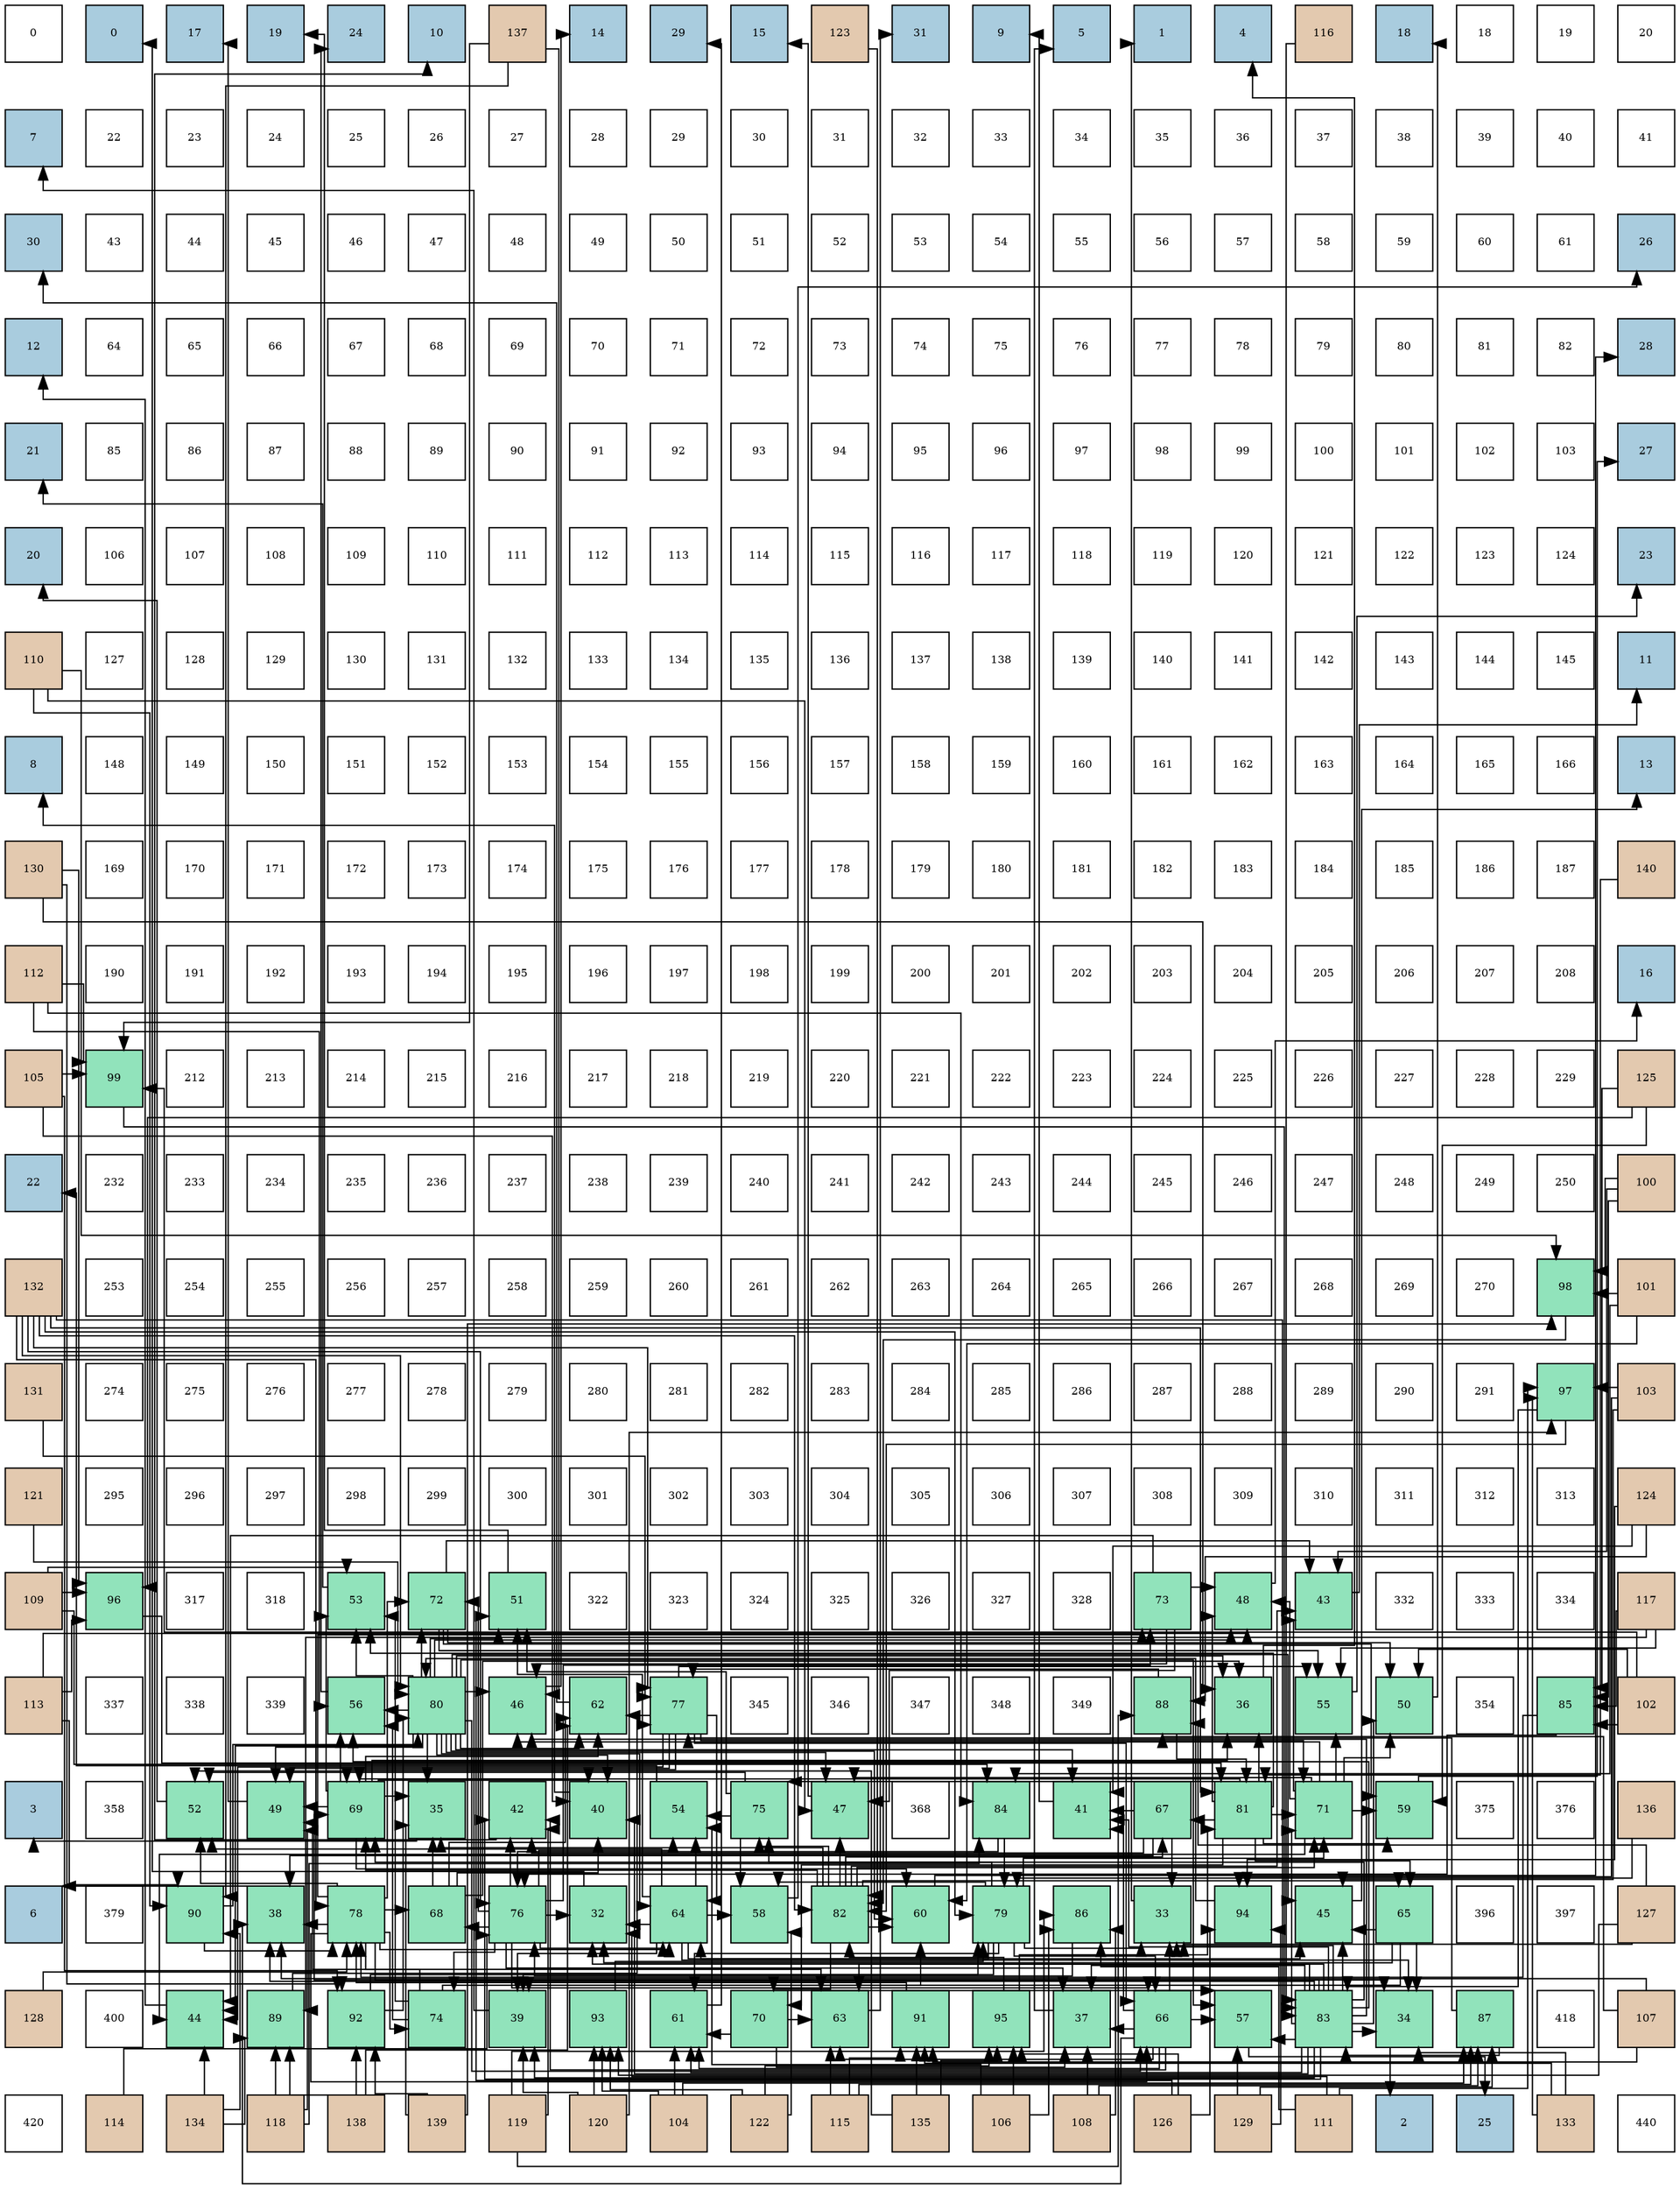 digraph layout{
 rankdir=TB;
 splines=ortho;
 node [style=filled shape=square fixedsize=true width=0.6];
0[label="0", fontsize=8, fillcolor="#ffffff"];
1[label="0", fontsize=8, fillcolor="#a9ccde"];
2[label="17", fontsize=8, fillcolor="#a9ccde"];
3[label="19", fontsize=8, fillcolor="#a9ccde"];
4[label="24", fontsize=8, fillcolor="#a9ccde"];
5[label="10", fontsize=8, fillcolor="#a9ccde"];
6[label="137", fontsize=8, fillcolor="#e3c9af"];
7[label="14", fontsize=8, fillcolor="#a9ccde"];
8[label="29", fontsize=8, fillcolor="#a9ccde"];
9[label="15", fontsize=8, fillcolor="#a9ccde"];
10[label="123", fontsize=8, fillcolor="#e3c9af"];
11[label="31", fontsize=8, fillcolor="#a9ccde"];
12[label="9", fontsize=8, fillcolor="#a9ccde"];
13[label="5", fontsize=8, fillcolor="#a9ccde"];
14[label="1", fontsize=8, fillcolor="#a9ccde"];
15[label="4", fontsize=8, fillcolor="#a9ccde"];
16[label="116", fontsize=8, fillcolor="#e3c9af"];
17[label="18", fontsize=8, fillcolor="#a9ccde"];
18[label="18", fontsize=8, fillcolor="#ffffff"];
19[label="19", fontsize=8, fillcolor="#ffffff"];
20[label="20", fontsize=8, fillcolor="#ffffff"];
21[label="7", fontsize=8, fillcolor="#a9ccde"];
22[label="22", fontsize=8, fillcolor="#ffffff"];
23[label="23", fontsize=8, fillcolor="#ffffff"];
24[label="24", fontsize=8, fillcolor="#ffffff"];
25[label="25", fontsize=8, fillcolor="#ffffff"];
26[label="26", fontsize=8, fillcolor="#ffffff"];
27[label="27", fontsize=8, fillcolor="#ffffff"];
28[label="28", fontsize=8, fillcolor="#ffffff"];
29[label="29", fontsize=8, fillcolor="#ffffff"];
30[label="30", fontsize=8, fillcolor="#ffffff"];
31[label="31", fontsize=8, fillcolor="#ffffff"];
32[label="32", fontsize=8, fillcolor="#ffffff"];
33[label="33", fontsize=8, fillcolor="#ffffff"];
34[label="34", fontsize=8, fillcolor="#ffffff"];
35[label="35", fontsize=8, fillcolor="#ffffff"];
36[label="36", fontsize=8, fillcolor="#ffffff"];
37[label="37", fontsize=8, fillcolor="#ffffff"];
38[label="38", fontsize=8, fillcolor="#ffffff"];
39[label="39", fontsize=8, fillcolor="#ffffff"];
40[label="40", fontsize=8, fillcolor="#ffffff"];
41[label="41", fontsize=8, fillcolor="#ffffff"];
42[label="30", fontsize=8, fillcolor="#a9ccde"];
43[label="43", fontsize=8, fillcolor="#ffffff"];
44[label="44", fontsize=8, fillcolor="#ffffff"];
45[label="45", fontsize=8, fillcolor="#ffffff"];
46[label="46", fontsize=8, fillcolor="#ffffff"];
47[label="47", fontsize=8, fillcolor="#ffffff"];
48[label="48", fontsize=8, fillcolor="#ffffff"];
49[label="49", fontsize=8, fillcolor="#ffffff"];
50[label="50", fontsize=8, fillcolor="#ffffff"];
51[label="51", fontsize=8, fillcolor="#ffffff"];
52[label="52", fontsize=8, fillcolor="#ffffff"];
53[label="53", fontsize=8, fillcolor="#ffffff"];
54[label="54", fontsize=8, fillcolor="#ffffff"];
55[label="55", fontsize=8, fillcolor="#ffffff"];
56[label="56", fontsize=8, fillcolor="#ffffff"];
57[label="57", fontsize=8, fillcolor="#ffffff"];
58[label="58", fontsize=8, fillcolor="#ffffff"];
59[label="59", fontsize=8, fillcolor="#ffffff"];
60[label="60", fontsize=8, fillcolor="#ffffff"];
61[label="61", fontsize=8, fillcolor="#ffffff"];
62[label="26", fontsize=8, fillcolor="#a9ccde"];
63[label="12", fontsize=8, fillcolor="#a9ccde"];
64[label="64", fontsize=8, fillcolor="#ffffff"];
65[label="65", fontsize=8, fillcolor="#ffffff"];
66[label="66", fontsize=8, fillcolor="#ffffff"];
67[label="67", fontsize=8, fillcolor="#ffffff"];
68[label="68", fontsize=8, fillcolor="#ffffff"];
69[label="69", fontsize=8, fillcolor="#ffffff"];
70[label="70", fontsize=8, fillcolor="#ffffff"];
71[label="71", fontsize=8, fillcolor="#ffffff"];
72[label="72", fontsize=8, fillcolor="#ffffff"];
73[label="73", fontsize=8, fillcolor="#ffffff"];
74[label="74", fontsize=8, fillcolor="#ffffff"];
75[label="75", fontsize=8, fillcolor="#ffffff"];
76[label="76", fontsize=8, fillcolor="#ffffff"];
77[label="77", fontsize=8, fillcolor="#ffffff"];
78[label="78", fontsize=8, fillcolor="#ffffff"];
79[label="79", fontsize=8, fillcolor="#ffffff"];
80[label="80", fontsize=8, fillcolor="#ffffff"];
81[label="81", fontsize=8, fillcolor="#ffffff"];
82[label="82", fontsize=8, fillcolor="#ffffff"];
83[label="28", fontsize=8, fillcolor="#a9ccde"];
84[label="21", fontsize=8, fillcolor="#a9ccde"];
85[label="85", fontsize=8, fillcolor="#ffffff"];
86[label="86", fontsize=8, fillcolor="#ffffff"];
87[label="87", fontsize=8, fillcolor="#ffffff"];
88[label="88", fontsize=8, fillcolor="#ffffff"];
89[label="89", fontsize=8, fillcolor="#ffffff"];
90[label="90", fontsize=8, fillcolor="#ffffff"];
91[label="91", fontsize=8, fillcolor="#ffffff"];
92[label="92", fontsize=8, fillcolor="#ffffff"];
93[label="93", fontsize=8, fillcolor="#ffffff"];
94[label="94", fontsize=8, fillcolor="#ffffff"];
95[label="95", fontsize=8, fillcolor="#ffffff"];
96[label="96", fontsize=8, fillcolor="#ffffff"];
97[label="97", fontsize=8, fillcolor="#ffffff"];
98[label="98", fontsize=8, fillcolor="#ffffff"];
99[label="99", fontsize=8, fillcolor="#ffffff"];
100[label="100", fontsize=8, fillcolor="#ffffff"];
101[label="101", fontsize=8, fillcolor="#ffffff"];
102[label="102", fontsize=8, fillcolor="#ffffff"];
103[label="103", fontsize=8, fillcolor="#ffffff"];
104[label="27", fontsize=8, fillcolor="#a9ccde"];
105[label="20", fontsize=8, fillcolor="#a9ccde"];
106[label="106", fontsize=8, fillcolor="#ffffff"];
107[label="107", fontsize=8, fillcolor="#ffffff"];
108[label="108", fontsize=8, fillcolor="#ffffff"];
109[label="109", fontsize=8, fillcolor="#ffffff"];
110[label="110", fontsize=8, fillcolor="#ffffff"];
111[label="111", fontsize=8, fillcolor="#ffffff"];
112[label="112", fontsize=8, fillcolor="#ffffff"];
113[label="113", fontsize=8, fillcolor="#ffffff"];
114[label="114", fontsize=8, fillcolor="#ffffff"];
115[label="115", fontsize=8, fillcolor="#ffffff"];
116[label="116", fontsize=8, fillcolor="#ffffff"];
117[label="117", fontsize=8, fillcolor="#ffffff"];
118[label="118", fontsize=8, fillcolor="#ffffff"];
119[label="119", fontsize=8, fillcolor="#ffffff"];
120[label="120", fontsize=8, fillcolor="#ffffff"];
121[label="121", fontsize=8, fillcolor="#ffffff"];
122[label="122", fontsize=8, fillcolor="#ffffff"];
123[label="123", fontsize=8, fillcolor="#ffffff"];
124[label="124", fontsize=8, fillcolor="#ffffff"];
125[label="23", fontsize=8, fillcolor="#a9ccde"];
126[label="110", fontsize=8, fillcolor="#e3c9af"];
127[label="127", fontsize=8, fillcolor="#ffffff"];
128[label="128", fontsize=8, fillcolor="#ffffff"];
129[label="129", fontsize=8, fillcolor="#ffffff"];
130[label="130", fontsize=8, fillcolor="#ffffff"];
131[label="131", fontsize=8, fillcolor="#ffffff"];
132[label="132", fontsize=8, fillcolor="#ffffff"];
133[label="133", fontsize=8, fillcolor="#ffffff"];
134[label="134", fontsize=8, fillcolor="#ffffff"];
135[label="135", fontsize=8, fillcolor="#ffffff"];
136[label="136", fontsize=8, fillcolor="#ffffff"];
137[label="137", fontsize=8, fillcolor="#ffffff"];
138[label="138", fontsize=8, fillcolor="#ffffff"];
139[label="139", fontsize=8, fillcolor="#ffffff"];
140[label="140", fontsize=8, fillcolor="#ffffff"];
141[label="141", fontsize=8, fillcolor="#ffffff"];
142[label="142", fontsize=8, fillcolor="#ffffff"];
143[label="143", fontsize=8, fillcolor="#ffffff"];
144[label="144", fontsize=8, fillcolor="#ffffff"];
145[label="145", fontsize=8, fillcolor="#ffffff"];
146[label="11", fontsize=8, fillcolor="#a9ccde"];
147[label="8", fontsize=8, fillcolor="#a9ccde"];
148[label="148", fontsize=8, fillcolor="#ffffff"];
149[label="149", fontsize=8, fillcolor="#ffffff"];
150[label="150", fontsize=8, fillcolor="#ffffff"];
151[label="151", fontsize=8, fillcolor="#ffffff"];
152[label="152", fontsize=8, fillcolor="#ffffff"];
153[label="153", fontsize=8, fillcolor="#ffffff"];
154[label="154", fontsize=8, fillcolor="#ffffff"];
155[label="155", fontsize=8, fillcolor="#ffffff"];
156[label="156", fontsize=8, fillcolor="#ffffff"];
157[label="157", fontsize=8, fillcolor="#ffffff"];
158[label="158", fontsize=8, fillcolor="#ffffff"];
159[label="159", fontsize=8, fillcolor="#ffffff"];
160[label="160", fontsize=8, fillcolor="#ffffff"];
161[label="161", fontsize=8, fillcolor="#ffffff"];
162[label="162", fontsize=8, fillcolor="#ffffff"];
163[label="163", fontsize=8, fillcolor="#ffffff"];
164[label="164", fontsize=8, fillcolor="#ffffff"];
165[label="165", fontsize=8, fillcolor="#ffffff"];
166[label="166", fontsize=8, fillcolor="#ffffff"];
167[label="13", fontsize=8, fillcolor="#a9ccde"];
168[label="130", fontsize=8, fillcolor="#e3c9af"];
169[label="169", fontsize=8, fillcolor="#ffffff"];
170[label="170", fontsize=8, fillcolor="#ffffff"];
171[label="171", fontsize=8, fillcolor="#ffffff"];
172[label="172", fontsize=8, fillcolor="#ffffff"];
173[label="173", fontsize=8, fillcolor="#ffffff"];
174[label="174", fontsize=8, fillcolor="#ffffff"];
175[label="175", fontsize=8, fillcolor="#ffffff"];
176[label="176", fontsize=8, fillcolor="#ffffff"];
177[label="177", fontsize=8, fillcolor="#ffffff"];
178[label="178", fontsize=8, fillcolor="#ffffff"];
179[label="179", fontsize=8, fillcolor="#ffffff"];
180[label="180", fontsize=8, fillcolor="#ffffff"];
181[label="181", fontsize=8, fillcolor="#ffffff"];
182[label="182", fontsize=8, fillcolor="#ffffff"];
183[label="183", fontsize=8, fillcolor="#ffffff"];
184[label="184", fontsize=8, fillcolor="#ffffff"];
185[label="185", fontsize=8, fillcolor="#ffffff"];
186[label="186", fontsize=8, fillcolor="#ffffff"];
187[label="187", fontsize=8, fillcolor="#ffffff"];
188[label="140", fontsize=8, fillcolor="#e3c9af"];
189[label="112", fontsize=8, fillcolor="#e3c9af"];
190[label="190", fontsize=8, fillcolor="#ffffff"];
191[label="191", fontsize=8, fillcolor="#ffffff"];
192[label="192", fontsize=8, fillcolor="#ffffff"];
193[label="193", fontsize=8, fillcolor="#ffffff"];
194[label="194", fontsize=8, fillcolor="#ffffff"];
195[label="195", fontsize=8, fillcolor="#ffffff"];
196[label="196", fontsize=8, fillcolor="#ffffff"];
197[label="197", fontsize=8, fillcolor="#ffffff"];
198[label="198", fontsize=8, fillcolor="#ffffff"];
199[label="199", fontsize=8, fillcolor="#ffffff"];
200[label="200", fontsize=8, fillcolor="#ffffff"];
201[label="201", fontsize=8, fillcolor="#ffffff"];
202[label="202", fontsize=8, fillcolor="#ffffff"];
203[label="203", fontsize=8, fillcolor="#ffffff"];
204[label="204", fontsize=8, fillcolor="#ffffff"];
205[label="205", fontsize=8, fillcolor="#ffffff"];
206[label="206", fontsize=8, fillcolor="#ffffff"];
207[label="207", fontsize=8, fillcolor="#ffffff"];
208[label="208", fontsize=8, fillcolor="#ffffff"];
209[label="16", fontsize=8, fillcolor="#a9ccde"];
210[label="105", fontsize=8, fillcolor="#e3c9af"];
211[label="99", fontsize=8, fillcolor="#91e3bb"];
212[label="212", fontsize=8, fillcolor="#ffffff"];
213[label="213", fontsize=8, fillcolor="#ffffff"];
214[label="214", fontsize=8, fillcolor="#ffffff"];
215[label="215", fontsize=8, fillcolor="#ffffff"];
216[label="216", fontsize=8, fillcolor="#ffffff"];
217[label="217", fontsize=8, fillcolor="#ffffff"];
218[label="218", fontsize=8, fillcolor="#ffffff"];
219[label="219", fontsize=8, fillcolor="#ffffff"];
220[label="220", fontsize=8, fillcolor="#ffffff"];
221[label="221", fontsize=8, fillcolor="#ffffff"];
222[label="222", fontsize=8, fillcolor="#ffffff"];
223[label="223", fontsize=8, fillcolor="#ffffff"];
224[label="224", fontsize=8, fillcolor="#ffffff"];
225[label="225", fontsize=8, fillcolor="#ffffff"];
226[label="226", fontsize=8, fillcolor="#ffffff"];
227[label="227", fontsize=8, fillcolor="#ffffff"];
228[label="228", fontsize=8, fillcolor="#ffffff"];
229[label="229", fontsize=8, fillcolor="#ffffff"];
230[label="125", fontsize=8, fillcolor="#e3c9af"];
231[label="22", fontsize=8, fillcolor="#a9ccde"];
232[label="232", fontsize=8, fillcolor="#ffffff"];
233[label="233", fontsize=8, fillcolor="#ffffff"];
234[label="234", fontsize=8, fillcolor="#ffffff"];
235[label="235", fontsize=8, fillcolor="#ffffff"];
236[label="236", fontsize=8, fillcolor="#ffffff"];
237[label="237", fontsize=8, fillcolor="#ffffff"];
238[label="238", fontsize=8, fillcolor="#ffffff"];
239[label="239", fontsize=8, fillcolor="#ffffff"];
240[label="240", fontsize=8, fillcolor="#ffffff"];
241[label="241", fontsize=8, fillcolor="#ffffff"];
242[label="242", fontsize=8, fillcolor="#ffffff"];
243[label="243", fontsize=8, fillcolor="#ffffff"];
244[label="244", fontsize=8, fillcolor="#ffffff"];
245[label="245", fontsize=8, fillcolor="#ffffff"];
246[label="246", fontsize=8, fillcolor="#ffffff"];
247[label="247", fontsize=8, fillcolor="#ffffff"];
248[label="248", fontsize=8, fillcolor="#ffffff"];
249[label="249", fontsize=8, fillcolor="#ffffff"];
250[label="250", fontsize=8, fillcolor="#ffffff"];
251[label="100", fontsize=8, fillcolor="#e3c9af"];
252[label="132", fontsize=8, fillcolor="#e3c9af"];
253[label="253", fontsize=8, fillcolor="#ffffff"];
254[label="254", fontsize=8, fillcolor="#ffffff"];
255[label="255", fontsize=8, fillcolor="#ffffff"];
256[label="256", fontsize=8, fillcolor="#ffffff"];
257[label="257", fontsize=8, fillcolor="#ffffff"];
258[label="258", fontsize=8, fillcolor="#ffffff"];
259[label="259", fontsize=8, fillcolor="#ffffff"];
260[label="260", fontsize=8, fillcolor="#ffffff"];
261[label="261", fontsize=8, fillcolor="#ffffff"];
262[label="262", fontsize=8, fillcolor="#ffffff"];
263[label="263", fontsize=8, fillcolor="#ffffff"];
264[label="264", fontsize=8, fillcolor="#ffffff"];
265[label="265", fontsize=8, fillcolor="#ffffff"];
266[label="266", fontsize=8, fillcolor="#ffffff"];
267[label="267", fontsize=8, fillcolor="#ffffff"];
268[label="268", fontsize=8, fillcolor="#ffffff"];
269[label="269", fontsize=8, fillcolor="#ffffff"];
270[label="270", fontsize=8, fillcolor="#ffffff"];
271[label="98", fontsize=8, fillcolor="#91e3bb"];
272[label="101", fontsize=8, fillcolor="#e3c9af"];
273[label="131", fontsize=8, fillcolor="#e3c9af"];
274[label="274", fontsize=8, fillcolor="#ffffff"];
275[label="275", fontsize=8, fillcolor="#ffffff"];
276[label="276", fontsize=8, fillcolor="#ffffff"];
277[label="277", fontsize=8, fillcolor="#ffffff"];
278[label="278", fontsize=8, fillcolor="#ffffff"];
279[label="279", fontsize=8, fillcolor="#ffffff"];
280[label="280", fontsize=8, fillcolor="#ffffff"];
281[label="281", fontsize=8, fillcolor="#ffffff"];
282[label="282", fontsize=8, fillcolor="#ffffff"];
283[label="283", fontsize=8, fillcolor="#ffffff"];
284[label="284", fontsize=8, fillcolor="#ffffff"];
285[label="285", fontsize=8, fillcolor="#ffffff"];
286[label="286", fontsize=8, fillcolor="#ffffff"];
287[label="287", fontsize=8, fillcolor="#ffffff"];
288[label="288", fontsize=8, fillcolor="#ffffff"];
289[label="289", fontsize=8, fillcolor="#ffffff"];
290[label="290", fontsize=8, fillcolor="#ffffff"];
291[label="291", fontsize=8, fillcolor="#ffffff"];
292[label="97", fontsize=8, fillcolor="#91e3bb"];
293[label="103", fontsize=8, fillcolor="#e3c9af"];
294[label="121", fontsize=8, fillcolor="#e3c9af"];
295[label="295", fontsize=8, fillcolor="#ffffff"];
296[label="296", fontsize=8, fillcolor="#ffffff"];
297[label="297", fontsize=8, fillcolor="#ffffff"];
298[label="298", fontsize=8, fillcolor="#ffffff"];
299[label="299", fontsize=8, fillcolor="#ffffff"];
300[label="300", fontsize=8, fillcolor="#ffffff"];
301[label="301", fontsize=8, fillcolor="#ffffff"];
302[label="302", fontsize=8, fillcolor="#ffffff"];
303[label="303", fontsize=8, fillcolor="#ffffff"];
304[label="304", fontsize=8, fillcolor="#ffffff"];
305[label="305", fontsize=8, fillcolor="#ffffff"];
306[label="306", fontsize=8, fillcolor="#ffffff"];
307[label="307", fontsize=8, fillcolor="#ffffff"];
308[label="308", fontsize=8, fillcolor="#ffffff"];
309[label="309", fontsize=8, fillcolor="#ffffff"];
310[label="310", fontsize=8, fillcolor="#ffffff"];
311[label="311", fontsize=8, fillcolor="#ffffff"];
312[label="312", fontsize=8, fillcolor="#ffffff"];
313[label="313", fontsize=8, fillcolor="#ffffff"];
314[label="124", fontsize=8, fillcolor="#e3c9af"];
315[label="109", fontsize=8, fillcolor="#e3c9af"];
316[label="96", fontsize=8, fillcolor="#91e3bb"];
317[label="317", fontsize=8, fillcolor="#ffffff"];
318[label="318", fontsize=8, fillcolor="#ffffff"];
319[label="53", fontsize=8, fillcolor="#91e3bb"];
320[label="72", fontsize=8, fillcolor="#91e3bb"];
321[label="51", fontsize=8, fillcolor="#91e3bb"];
322[label="322", fontsize=8, fillcolor="#ffffff"];
323[label="323", fontsize=8, fillcolor="#ffffff"];
324[label="324", fontsize=8, fillcolor="#ffffff"];
325[label="325", fontsize=8, fillcolor="#ffffff"];
326[label="326", fontsize=8, fillcolor="#ffffff"];
327[label="327", fontsize=8, fillcolor="#ffffff"];
328[label="328", fontsize=8, fillcolor="#ffffff"];
329[label="73", fontsize=8, fillcolor="#91e3bb"];
330[label="48", fontsize=8, fillcolor="#91e3bb"];
331[label="43", fontsize=8, fillcolor="#91e3bb"];
332[label="332", fontsize=8, fillcolor="#ffffff"];
333[label="333", fontsize=8, fillcolor="#ffffff"];
334[label="334", fontsize=8, fillcolor="#ffffff"];
335[label="117", fontsize=8, fillcolor="#e3c9af"];
336[label="113", fontsize=8, fillcolor="#e3c9af"];
337[label="337", fontsize=8, fillcolor="#ffffff"];
338[label="338", fontsize=8, fillcolor="#ffffff"];
339[label="339", fontsize=8, fillcolor="#ffffff"];
340[label="56", fontsize=8, fillcolor="#91e3bb"];
341[label="80", fontsize=8, fillcolor="#91e3bb"];
342[label="46", fontsize=8, fillcolor="#91e3bb"];
343[label="62", fontsize=8, fillcolor="#91e3bb"];
344[label="77", fontsize=8, fillcolor="#91e3bb"];
345[label="345", fontsize=8, fillcolor="#ffffff"];
346[label="346", fontsize=8, fillcolor="#ffffff"];
347[label="347", fontsize=8, fillcolor="#ffffff"];
348[label="348", fontsize=8, fillcolor="#ffffff"];
349[label="349", fontsize=8, fillcolor="#ffffff"];
350[label="88", fontsize=8, fillcolor="#91e3bb"];
351[label="36", fontsize=8, fillcolor="#91e3bb"];
352[label="55", fontsize=8, fillcolor="#91e3bb"];
353[label="50", fontsize=8, fillcolor="#91e3bb"];
354[label="354", fontsize=8, fillcolor="#ffffff"];
355[label="85", fontsize=8, fillcolor="#91e3bb"];
356[label="102", fontsize=8, fillcolor="#e3c9af"];
357[label="3", fontsize=8, fillcolor="#a9ccde"];
358[label="358", fontsize=8, fillcolor="#ffffff"];
359[label="52", fontsize=8, fillcolor="#91e3bb"];
360[label="49", fontsize=8, fillcolor="#91e3bb"];
361[label="69", fontsize=8, fillcolor="#91e3bb"];
362[label="35", fontsize=8, fillcolor="#91e3bb"];
363[label="42", fontsize=8, fillcolor="#91e3bb"];
364[label="40", fontsize=8, fillcolor="#91e3bb"];
365[label="54", fontsize=8, fillcolor="#91e3bb"];
366[label="75", fontsize=8, fillcolor="#91e3bb"];
367[label="47", fontsize=8, fillcolor="#91e3bb"];
368[label="368", fontsize=8, fillcolor="#ffffff"];
369[label="84", fontsize=8, fillcolor="#91e3bb"];
370[label="41", fontsize=8, fillcolor="#91e3bb"];
371[label="67", fontsize=8, fillcolor="#91e3bb"];
372[label="81", fontsize=8, fillcolor="#91e3bb"];
373[label="71", fontsize=8, fillcolor="#91e3bb"];
374[label="59", fontsize=8, fillcolor="#91e3bb"];
375[label="375", fontsize=8, fillcolor="#ffffff"];
376[label="376", fontsize=8, fillcolor="#ffffff"];
377[label="136", fontsize=8, fillcolor="#e3c9af"];
378[label="6", fontsize=8, fillcolor="#a9ccde"];
379[label="379", fontsize=8, fillcolor="#ffffff"];
380[label="90", fontsize=8, fillcolor="#91e3bb"];
381[label="38", fontsize=8, fillcolor="#91e3bb"];
382[label="78", fontsize=8, fillcolor="#91e3bb"];
383[label="68", fontsize=8, fillcolor="#91e3bb"];
384[label="76", fontsize=8, fillcolor="#91e3bb"];
385[label="32", fontsize=8, fillcolor="#91e3bb"];
386[label="64", fontsize=8, fillcolor="#91e3bb"];
387[label="58", fontsize=8, fillcolor="#91e3bb"];
388[label="82", fontsize=8, fillcolor="#91e3bb"];
389[label="60", fontsize=8, fillcolor="#91e3bb"];
390[label="79", fontsize=8, fillcolor="#91e3bb"];
391[label="86", fontsize=8, fillcolor="#91e3bb"];
392[label="33", fontsize=8, fillcolor="#91e3bb"];
393[label="94", fontsize=8, fillcolor="#91e3bb"];
394[label="45", fontsize=8, fillcolor="#91e3bb"];
395[label="65", fontsize=8, fillcolor="#91e3bb"];
396[label="396", fontsize=8, fillcolor="#ffffff"];
397[label="397", fontsize=8, fillcolor="#ffffff"];
398[label="127", fontsize=8, fillcolor="#e3c9af"];
399[label="128", fontsize=8, fillcolor="#e3c9af"];
400[label="400", fontsize=8, fillcolor="#ffffff"];
401[label="44", fontsize=8, fillcolor="#91e3bb"];
402[label="89", fontsize=8, fillcolor="#91e3bb"];
403[label="92", fontsize=8, fillcolor="#91e3bb"];
404[label="74", fontsize=8, fillcolor="#91e3bb"];
405[label="39", fontsize=8, fillcolor="#91e3bb"];
406[label="93", fontsize=8, fillcolor="#91e3bb"];
407[label="61", fontsize=8, fillcolor="#91e3bb"];
408[label="70", fontsize=8, fillcolor="#91e3bb"];
409[label="63", fontsize=8, fillcolor="#91e3bb"];
410[label="91", fontsize=8, fillcolor="#91e3bb"];
411[label="95", fontsize=8, fillcolor="#91e3bb"];
412[label="37", fontsize=8, fillcolor="#91e3bb"];
413[label="66", fontsize=8, fillcolor="#91e3bb"];
414[label="57", fontsize=8, fillcolor="#91e3bb"];
415[label="83", fontsize=8, fillcolor="#91e3bb"];
416[label="34", fontsize=8, fillcolor="#91e3bb"];
417[label="87", fontsize=8, fillcolor="#91e3bb"];
418[label="418", fontsize=8, fillcolor="#ffffff"];
419[label="107", fontsize=8, fillcolor="#e3c9af"];
420[label="420", fontsize=8, fillcolor="#ffffff"];
421[label="114", fontsize=8, fillcolor="#e3c9af"];
422[label="134", fontsize=8, fillcolor="#e3c9af"];
423[label="118", fontsize=8, fillcolor="#e3c9af"];
424[label="138", fontsize=8, fillcolor="#e3c9af"];
425[label="139", fontsize=8, fillcolor="#e3c9af"];
426[label="119", fontsize=8, fillcolor="#e3c9af"];
427[label="120", fontsize=8, fillcolor="#e3c9af"];
428[label="104", fontsize=8, fillcolor="#e3c9af"];
429[label="122", fontsize=8, fillcolor="#e3c9af"];
430[label="115", fontsize=8, fillcolor="#e3c9af"];
431[label="135", fontsize=8, fillcolor="#e3c9af"];
432[label="106", fontsize=8, fillcolor="#e3c9af"];
433[label="108", fontsize=8, fillcolor="#e3c9af"];
434[label="126", fontsize=8, fillcolor="#e3c9af"];
435[label="129", fontsize=8, fillcolor="#e3c9af"];
436[label="111", fontsize=8, fillcolor="#e3c9af"];
437[label="2", fontsize=8, fillcolor="#a9ccde"];
438[label="25", fontsize=8, fillcolor="#a9ccde"];
439[label="133", fontsize=8, fillcolor="#e3c9af"];
440[label="440", fontsize=8, fillcolor="#ffffff"];
edge [constraint=false, style=vis];385 -> 1;
392 -> 14;
416 -> 437;
362 -> 357;
351 -> 15;
412 -> 13;
381 -> 378;
405 -> 21;
364 -> 147;
370 -> 12;
363 -> 5;
331 -> 146;
401 -> 63;
394 -> 167;
342 -> 7;
367 -> 9;
330 -> 209;
360 -> 2;
353 -> 17;
321 -> 3;
359 -> 105;
319 -> 84;
365 -> 231;
352 -> 125;
340 -> 4;
414 -> 438;
387 -> 62;
374 -> 104;
389 -> 83;
407 -> 8;
343 -> 42;
409 -> 11;
386 -> 385;
386 -> 416;
386 -> 405;
386 -> 394;
386 -> 321;
386 -> 359;
386 -> 365;
386 -> 387;
395 -> 385;
395 -> 416;
395 -> 405;
395 -> 394;
413 -> 392;
413 -> 412;
413 -> 381;
413 -> 370;
413 -> 363;
413 -> 414;
413 -> 407;
413 -> 409;
371 -> 392;
371 -> 381;
371 -> 370;
371 -> 363;
383 -> 362;
383 -> 351;
383 -> 364;
383 -> 343;
361 -> 362;
361 -> 351;
361 -> 364;
361 -> 360;
361 -> 319;
361 -> 340;
361 -> 389;
361 -> 343;
408 -> 412;
408 -> 414;
408 -> 407;
408 -> 409;
373 -> 331;
373 -> 401;
373 -> 342;
373 -> 367;
373 -> 330;
373 -> 353;
373 -> 352;
373 -> 374;
320 -> 331;
320 -> 353;
320 -> 352;
320 -> 374;
329 -> 401;
329 -> 342;
329 -> 367;
329 -> 330;
404 -> 360;
404 -> 319;
404 -> 340;
404 -> 389;
366 -> 321;
366 -> 359;
366 -> 365;
366 -> 387;
384 -> 385;
384 -> 412;
384 -> 363;
384 -> 365;
384 -> 386;
384 -> 413;
384 -> 383;
384 -> 320;
384 -> 329;
384 -> 404;
344 -> 401;
344 -> 360;
344 -> 352;
344 -> 343;
344 -> 386;
344 -> 413;
344 -> 361;
344 -> 373;
382 -> 416;
382 -> 381;
382 -> 359;
382 -> 409;
382 -> 386;
382 -> 413;
382 -> 383;
382 -> 320;
382 -> 329;
382 -> 404;
390 -> 392;
390 -> 405;
390 -> 387;
390 -> 407;
390 -> 386;
390 -> 413;
390 -> 361;
390 -> 373;
341 -> 362;
341 -> 351;
341 -> 364;
341 -> 370;
341 -> 401;
341 -> 394;
341 -> 342;
341 -> 367;
341 -> 330;
341 -> 360;
341 -> 321;
341 -> 319;
341 -> 340;
341 -> 414;
341 -> 389;
341 -> 343;
341 -> 386;
341 -> 413;
341 -> 320;
372 -> 351;
372 -> 330;
372 -> 319;
372 -> 374;
372 -> 395;
372 -> 371;
372 -> 361;
372 -> 408;
372 -> 373;
372 -> 366;
388 -> 362;
388 -> 331;
388 -> 367;
388 -> 389;
388 -> 395;
388 -> 371;
388 -> 361;
388 -> 408;
388 -> 373;
388 -> 366;
415 -> 385;
415 -> 392;
415 -> 416;
415 -> 412;
415 -> 381;
415 -> 405;
415 -> 364;
415 -> 370;
415 -> 363;
415 -> 394;
415 -> 342;
415 -> 353;
415 -> 340;
415 -> 414;
415 -> 407;
415 -> 409;
415 -> 361;
415 -> 373;
415 -> 366;
369 -> 384;
369 -> 390;
355 -> 384;
355 -> 382;
391 -> 384;
417 -> 344;
417 -> 415;
350 -> 344;
350 -> 372;
402 -> 344;
380 -> 382;
380 -> 341;
410 -> 382;
403 -> 390;
403 -> 341;
406 -> 390;
393 -> 341;
411 -> 372;
411 -> 388;
316 -> 372;
292 -> 388;
292 -> 415;
271 -> 388;
211 -> 415;
251 -> 331;
251 -> 355;
251 -> 271;
272 -> 389;
272 -> 369;
272 -> 271;
356 -> 353;
356 -> 355;
356 -> 211;
293 -> 394;
293 -> 393;
293 -> 292;
428 -> 407;
428 -> 417;
428 -> 406;
210 -> 364;
210 -> 403;
210 -> 211;
432 -> 365;
432 -> 391;
432 -> 411;
419 -> 381;
419 -> 350;
419 -> 410;
433 -> 412;
433 -> 391;
433 -> 417;
315 -> 319;
315 -> 369;
315 -> 316;
126 -> 367;
126 -> 380;
126 -> 271;
436 -> 385;
436 -> 391;
436 -> 292;
189 -> 340;
189 -> 369;
189 -> 211;
336 -> 330;
336 -> 380;
336 -> 316;
421 -> 384;
430 -> 409;
430 -> 417;
430 -> 410;
16 -> 415;
335 -> 352;
335 -> 355;
335 -> 402;
423 -> 360;
423 -> 369;
423 -> 402;
426 -> 363;
426 -> 391;
426 -> 350;
427 -> 405;
427 -> 406;
427 -> 292;
294 -> 341;
429 -> 387;
429 -> 406;
429 -> 411;
10 -> 388;
314 -> 370;
314 -> 350;
314 -> 393;
230 -> 374;
230 -> 355;
230 -> 316;
434 -> 321;
434 -> 393;
434 -> 411;
398 -> 392;
398 -> 350;
398 -> 406;
399 -> 382;
435 -> 414;
435 -> 417;
435 -> 393;
168 -> 351;
168 -> 403;
168 -> 316;
273 -> 344;
252 -> 384;
252 -> 344;
252 -> 382;
252 -> 390;
252 -> 341;
252 -> 372;
252 -> 388;
252 -> 415;
439 -> 416;
439 -> 410;
439 -> 292;
422 -> 401;
422 -> 402;
422 -> 380;
431 -> 359;
431 -> 410;
431 -> 411;
377 -> 390;
6 -> 342;
6 -> 380;
6 -> 211;
424 -> 343;
424 -> 402;
424 -> 403;
425 -> 362;
425 -> 403;
425 -> 271;
188 -> 372;
edge [constraint=true, style=invis];
0 -> 21 -> 42 -> 63 -> 84 -> 105 -> 126 -> 147 -> 168 -> 189 -> 210 -> 231 -> 252 -> 273 -> 294 -> 315 -> 336 -> 357 -> 378 -> 399 -> 420;
1 -> 22 -> 43 -> 64 -> 85 -> 106 -> 127 -> 148 -> 169 -> 190 -> 211 -> 232 -> 253 -> 274 -> 295 -> 316 -> 337 -> 358 -> 379 -> 400 -> 421;
2 -> 23 -> 44 -> 65 -> 86 -> 107 -> 128 -> 149 -> 170 -> 191 -> 212 -> 233 -> 254 -> 275 -> 296 -> 317 -> 338 -> 359 -> 380 -> 401 -> 422;
3 -> 24 -> 45 -> 66 -> 87 -> 108 -> 129 -> 150 -> 171 -> 192 -> 213 -> 234 -> 255 -> 276 -> 297 -> 318 -> 339 -> 360 -> 381 -> 402 -> 423;
4 -> 25 -> 46 -> 67 -> 88 -> 109 -> 130 -> 151 -> 172 -> 193 -> 214 -> 235 -> 256 -> 277 -> 298 -> 319 -> 340 -> 361 -> 382 -> 403 -> 424;
5 -> 26 -> 47 -> 68 -> 89 -> 110 -> 131 -> 152 -> 173 -> 194 -> 215 -> 236 -> 257 -> 278 -> 299 -> 320 -> 341 -> 362 -> 383 -> 404 -> 425;
6 -> 27 -> 48 -> 69 -> 90 -> 111 -> 132 -> 153 -> 174 -> 195 -> 216 -> 237 -> 258 -> 279 -> 300 -> 321 -> 342 -> 363 -> 384 -> 405 -> 426;
7 -> 28 -> 49 -> 70 -> 91 -> 112 -> 133 -> 154 -> 175 -> 196 -> 217 -> 238 -> 259 -> 280 -> 301 -> 322 -> 343 -> 364 -> 385 -> 406 -> 427;
8 -> 29 -> 50 -> 71 -> 92 -> 113 -> 134 -> 155 -> 176 -> 197 -> 218 -> 239 -> 260 -> 281 -> 302 -> 323 -> 344 -> 365 -> 386 -> 407 -> 428;
9 -> 30 -> 51 -> 72 -> 93 -> 114 -> 135 -> 156 -> 177 -> 198 -> 219 -> 240 -> 261 -> 282 -> 303 -> 324 -> 345 -> 366 -> 387 -> 408 -> 429;
10 -> 31 -> 52 -> 73 -> 94 -> 115 -> 136 -> 157 -> 178 -> 199 -> 220 -> 241 -> 262 -> 283 -> 304 -> 325 -> 346 -> 367 -> 388 -> 409 -> 430;
11 -> 32 -> 53 -> 74 -> 95 -> 116 -> 137 -> 158 -> 179 -> 200 -> 221 -> 242 -> 263 -> 284 -> 305 -> 326 -> 347 -> 368 -> 389 -> 410 -> 431;
12 -> 33 -> 54 -> 75 -> 96 -> 117 -> 138 -> 159 -> 180 -> 201 -> 222 -> 243 -> 264 -> 285 -> 306 -> 327 -> 348 -> 369 -> 390 -> 411 -> 432;
13 -> 34 -> 55 -> 76 -> 97 -> 118 -> 139 -> 160 -> 181 -> 202 -> 223 -> 244 -> 265 -> 286 -> 307 -> 328 -> 349 -> 370 -> 391 -> 412 -> 433;
14 -> 35 -> 56 -> 77 -> 98 -> 119 -> 140 -> 161 -> 182 -> 203 -> 224 -> 245 -> 266 -> 287 -> 308 -> 329 -> 350 -> 371 -> 392 -> 413 -> 434;
15 -> 36 -> 57 -> 78 -> 99 -> 120 -> 141 -> 162 -> 183 -> 204 -> 225 -> 246 -> 267 -> 288 -> 309 -> 330 -> 351 -> 372 -> 393 -> 414 -> 435;
16 -> 37 -> 58 -> 79 -> 100 -> 121 -> 142 -> 163 -> 184 -> 205 -> 226 -> 247 -> 268 -> 289 -> 310 -> 331 -> 352 -> 373 -> 394 -> 415 -> 436;
17 -> 38 -> 59 -> 80 -> 101 -> 122 -> 143 -> 164 -> 185 -> 206 -> 227 -> 248 -> 269 -> 290 -> 311 -> 332 -> 353 -> 374 -> 395 -> 416 -> 437;
18 -> 39 -> 60 -> 81 -> 102 -> 123 -> 144 -> 165 -> 186 -> 207 -> 228 -> 249 -> 270 -> 291 -> 312 -> 333 -> 354 -> 375 -> 396 -> 417 -> 438;
19 -> 40 -> 61 -> 82 -> 103 -> 124 -> 145 -> 166 -> 187 -> 208 -> 229 -> 250 -> 271 -> 292 -> 313 -> 334 -> 355 -> 376 -> 397 -> 418 -> 439;
20 -> 41 -> 62 -> 83 -> 104 -> 125 -> 146 -> 167 -> 188 -> 209 -> 230 -> 251 -> 272 -> 293 -> 314 -> 335 -> 356 -> 377 -> 398 -> 419 -> 440;
rank = same {0 -> 1 -> 2 -> 3 -> 4 -> 5 -> 6 -> 7 -> 8 -> 9 -> 10 -> 11 -> 12 -> 13 -> 14 -> 15 -> 16 -> 17 -> 18 -> 19 -> 20};
rank = same {21 -> 22 -> 23 -> 24 -> 25 -> 26 -> 27 -> 28 -> 29 -> 30 -> 31 -> 32 -> 33 -> 34 -> 35 -> 36 -> 37 -> 38 -> 39 -> 40 -> 41};
rank = same {42 -> 43 -> 44 -> 45 -> 46 -> 47 -> 48 -> 49 -> 50 -> 51 -> 52 -> 53 -> 54 -> 55 -> 56 -> 57 -> 58 -> 59 -> 60 -> 61 -> 62};
rank = same {63 -> 64 -> 65 -> 66 -> 67 -> 68 -> 69 -> 70 -> 71 -> 72 -> 73 -> 74 -> 75 -> 76 -> 77 -> 78 -> 79 -> 80 -> 81 -> 82 -> 83};
rank = same {84 -> 85 -> 86 -> 87 -> 88 -> 89 -> 90 -> 91 -> 92 -> 93 -> 94 -> 95 -> 96 -> 97 -> 98 -> 99 -> 100 -> 101 -> 102 -> 103 -> 104};
rank = same {105 -> 106 -> 107 -> 108 -> 109 -> 110 -> 111 -> 112 -> 113 -> 114 -> 115 -> 116 -> 117 -> 118 -> 119 -> 120 -> 121 -> 122 -> 123 -> 124 -> 125};
rank = same {126 -> 127 -> 128 -> 129 -> 130 -> 131 -> 132 -> 133 -> 134 -> 135 -> 136 -> 137 -> 138 -> 139 -> 140 -> 141 -> 142 -> 143 -> 144 -> 145 -> 146};
rank = same {147 -> 148 -> 149 -> 150 -> 151 -> 152 -> 153 -> 154 -> 155 -> 156 -> 157 -> 158 -> 159 -> 160 -> 161 -> 162 -> 163 -> 164 -> 165 -> 166 -> 167};
rank = same {168 -> 169 -> 170 -> 171 -> 172 -> 173 -> 174 -> 175 -> 176 -> 177 -> 178 -> 179 -> 180 -> 181 -> 182 -> 183 -> 184 -> 185 -> 186 -> 187 -> 188};
rank = same {189 -> 190 -> 191 -> 192 -> 193 -> 194 -> 195 -> 196 -> 197 -> 198 -> 199 -> 200 -> 201 -> 202 -> 203 -> 204 -> 205 -> 206 -> 207 -> 208 -> 209};
rank = same {210 -> 211 -> 212 -> 213 -> 214 -> 215 -> 216 -> 217 -> 218 -> 219 -> 220 -> 221 -> 222 -> 223 -> 224 -> 225 -> 226 -> 227 -> 228 -> 229 -> 230};
rank = same {231 -> 232 -> 233 -> 234 -> 235 -> 236 -> 237 -> 238 -> 239 -> 240 -> 241 -> 242 -> 243 -> 244 -> 245 -> 246 -> 247 -> 248 -> 249 -> 250 -> 251};
rank = same {252 -> 253 -> 254 -> 255 -> 256 -> 257 -> 258 -> 259 -> 260 -> 261 -> 262 -> 263 -> 264 -> 265 -> 266 -> 267 -> 268 -> 269 -> 270 -> 271 -> 272};
rank = same {273 -> 274 -> 275 -> 276 -> 277 -> 278 -> 279 -> 280 -> 281 -> 282 -> 283 -> 284 -> 285 -> 286 -> 287 -> 288 -> 289 -> 290 -> 291 -> 292 -> 293};
rank = same {294 -> 295 -> 296 -> 297 -> 298 -> 299 -> 300 -> 301 -> 302 -> 303 -> 304 -> 305 -> 306 -> 307 -> 308 -> 309 -> 310 -> 311 -> 312 -> 313 -> 314};
rank = same {315 -> 316 -> 317 -> 318 -> 319 -> 320 -> 321 -> 322 -> 323 -> 324 -> 325 -> 326 -> 327 -> 328 -> 329 -> 330 -> 331 -> 332 -> 333 -> 334 -> 335};
rank = same {336 -> 337 -> 338 -> 339 -> 340 -> 341 -> 342 -> 343 -> 344 -> 345 -> 346 -> 347 -> 348 -> 349 -> 350 -> 351 -> 352 -> 353 -> 354 -> 355 -> 356};
rank = same {357 -> 358 -> 359 -> 360 -> 361 -> 362 -> 363 -> 364 -> 365 -> 366 -> 367 -> 368 -> 369 -> 370 -> 371 -> 372 -> 373 -> 374 -> 375 -> 376 -> 377};
rank = same {378 -> 379 -> 380 -> 381 -> 382 -> 383 -> 384 -> 385 -> 386 -> 387 -> 388 -> 389 -> 390 -> 391 -> 392 -> 393 -> 394 -> 395 -> 396 -> 397 -> 398};
rank = same {399 -> 400 -> 401 -> 402 -> 403 -> 404 -> 405 -> 406 -> 407 -> 408 -> 409 -> 410 -> 411 -> 412 -> 413 -> 414 -> 415 -> 416 -> 417 -> 418 -> 419};
rank = same {420 -> 421 -> 422 -> 423 -> 424 -> 425 -> 426 -> 427 -> 428 -> 429 -> 430 -> 431 -> 432 -> 433 -> 434 -> 435 -> 436 -> 437 -> 438 -> 439 -> 440};
}